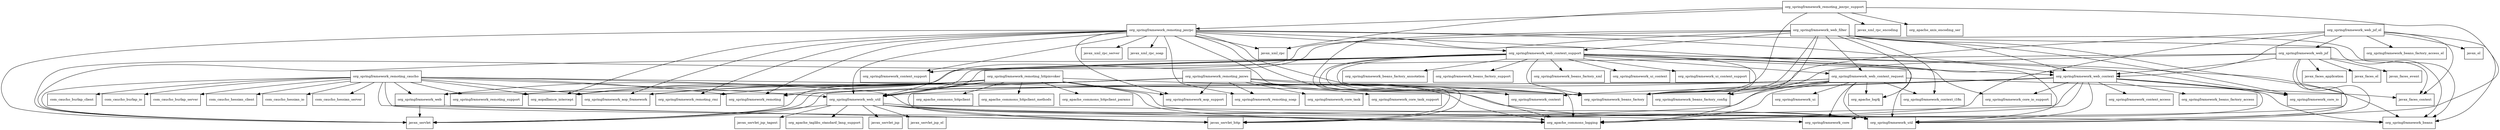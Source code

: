 digraph spring_web_2_5_5_package_dependencies {
  node [shape = box, fontsize=10.0];
  org_springframework_remoting_caucho -> com_caucho_burlap_client;
  org_springframework_remoting_caucho -> com_caucho_burlap_io;
  org_springframework_remoting_caucho -> com_caucho_burlap_server;
  org_springframework_remoting_caucho -> com_caucho_hessian_client;
  org_springframework_remoting_caucho -> com_caucho_hessian_io;
  org_springframework_remoting_caucho -> com_caucho_hessian_server;
  org_springframework_remoting_caucho -> javax_servlet;
  org_springframework_remoting_caucho -> javax_servlet_http;
  org_springframework_remoting_caucho -> org_aopalliance_intercept;
  org_springframework_remoting_caucho -> org_apache_commons_logging;
  org_springframework_remoting_caucho -> org_springframework_aop_framework;
  org_springframework_remoting_caucho -> org_springframework_beans_factory;
  org_springframework_remoting_caucho -> org_springframework_remoting;
  org_springframework_remoting_caucho -> org_springframework_remoting_support;
  org_springframework_remoting_caucho -> org_springframework_util;
  org_springframework_remoting_caucho -> org_springframework_web;
  org_springframework_remoting_caucho -> org_springframework_web_util;
  org_springframework_remoting_httpinvoker -> javax_servlet;
  org_springframework_remoting_httpinvoker -> javax_servlet_http;
  org_springframework_remoting_httpinvoker -> org_aopalliance_intercept;
  org_springframework_remoting_httpinvoker -> org_apache_commons_httpclient;
  org_springframework_remoting_httpinvoker -> org_apache_commons_httpclient_methods;
  org_springframework_remoting_httpinvoker -> org_apache_commons_httpclient_params;
  org_springframework_remoting_httpinvoker -> org_apache_commons_logging;
  org_springframework_remoting_httpinvoker -> org_springframework_aop_framework;
  org_springframework_remoting_httpinvoker -> org_springframework_aop_support;
  org_springframework_remoting_httpinvoker -> org_springframework_beans_factory;
  org_springframework_remoting_httpinvoker -> org_springframework_remoting;
  org_springframework_remoting_httpinvoker -> org_springframework_remoting_rmi;
  org_springframework_remoting_httpinvoker -> org_springframework_remoting_support;
  org_springframework_remoting_httpinvoker -> org_springframework_util;
  org_springframework_remoting_httpinvoker -> org_springframework_web;
  org_springframework_remoting_httpinvoker -> org_springframework_web_util;
  org_springframework_remoting_jaxrpc -> javax_servlet;
  org_springframework_remoting_jaxrpc -> javax_xml_rpc;
  org_springframework_remoting_jaxrpc -> javax_xml_rpc_server;
  org_springframework_remoting_jaxrpc -> javax_xml_rpc_soap;
  org_springframework_remoting_jaxrpc -> org_aopalliance_intercept;
  org_springframework_remoting_jaxrpc -> org_apache_commons_logging;
  org_springframework_remoting_jaxrpc -> org_springframework_aop_framework;
  org_springframework_remoting_jaxrpc -> org_springframework_aop_support;
  org_springframework_remoting_jaxrpc -> org_springframework_beans;
  org_springframework_remoting_jaxrpc -> org_springframework_beans_factory;
  org_springframework_remoting_jaxrpc -> org_springframework_context;
  org_springframework_remoting_jaxrpc -> org_springframework_context_support;
  org_springframework_remoting_jaxrpc -> org_springframework_remoting;
  org_springframework_remoting_jaxrpc -> org_springframework_remoting_rmi;
  org_springframework_remoting_jaxrpc -> org_springframework_remoting_soap;
  org_springframework_remoting_jaxrpc -> org_springframework_util;
  org_springframework_remoting_jaxrpc -> org_springframework_web_context;
  org_springframework_remoting_jaxrpc -> org_springframework_web_context_support;
  org_springframework_remoting_jaxrpc -> org_springframework_web_util;
  org_springframework_remoting_jaxrpc_support -> javax_xml_rpc;
  org_springframework_remoting_jaxrpc_support -> javax_xml_rpc_encoding;
  org_springframework_remoting_jaxrpc_support -> org_apache_axis_encoding_ser;
  org_springframework_remoting_jaxrpc_support -> org_springframework_beans_factory;
  org_springframework_remoting_jaxrpc_support -> org_springframework_remoting_jaxrpc;
  org_springframework_remoting_jaxrpc_support -> org_springframework_util;
  org_springframework_remoting_jaxws -> org_aopalliance_intercept;
  org_springframework_remoting_jaxws -> org_apache_commons_logging;
  org_springframework_remoting_jaxws -> org_springframework_aop_framework;
  org_springframework_remoting_jaxws -> org_springframework_aop_support;
  org_springframework_remoting_jaxws -> org_springframework_beans_factory;
  org_springframework_remoting_jaxws -> org_springframework_core_task;
  org_springframework_remoting_jaxws -> org_springframework_core_task_support;
  org_springframework_remoting_jaxws -> org_springframework_remoting;
  org_springframework_remoting_jaxws -> org_springframework_remoting_soap;
  org_springframework_remoting_jaxws -> org_springframework_util;
  org_springframework_web -> javax_servlet;
  org_springframework_web -> javax_servlet_http;
  org_springframework_web_context -> javax_servlet;
  org_springframework_web_context -> javax_servlet_http;
  org_springframework_web_context -> org_apache_commons_logging;
  org_springframework_web_context -> org_springframework_beans;
  org_springframework_web_context -> org_springframework_beans_factory;
  org_springframework_web_context -> org_springframework_beans_factory_access;
  org_springframework_web_context -> org_springframework_context;
  org_springframework_web_context -> org_springframework_context_access;
  org_springframework_web_context -> org_springframework_core;
  org_springframework_web_context -> org_springframework_core_io;
  org_springframework_web_context -> org_springframework_core_io_support;
  org_springframework_web_context -> org_springframework_util;
  org_springframework_web_context_request -> javax_faces_context;
  org_springframework_web_context_request -> javax_servlet;
  org_springframework_web_context_request -> javax_servlet_http;
  org_springframework_web_context_request -> org_apache_commons_logging;
  org_springframework_web_context_request -> org_apache_log4j;
  org_springframework_web_context_request -> org_springframework_beans_factory;
  org_springframework_web_context_request -> org_springframework_beans_factory_config;
  org_springframework_web_context_request -> org_springframework_context_i18n;
  org_springframework_web_context_request -> org_springframework_core;
  org_springframework_web_context_request -> org_springframework_ui;
  org_springframework_web_context_request -> org_springframework_util;
  org_springframework_web_context_request -> org_springframework_web_util;
  org_springframework_web_context_support -> javax_servlet;
  org_springframework_web_context_support -> javax_servlet_http;
  org_springframework_web_context_support -> org_apache_commons_logging;
  org_springframework_web_context_support -> org_springframework_beans;
  org_springframework_web_context_support -> org_springframework_beans_factory;
  org_springframework_web_context_support -> org_springframework_beans_factory_annotation;
  org_springframework_web_context_support -> org_springframework_beans_factory_config;
  org_springframework_web_context_support -> org_springframework_beans_factory_support;
  org_springframework_web_context_support -> org_springframework_beans_factory_xml;
  org_springframework_web_context_support -> org_springframework_context;
  org_springframework_web_context_support -> org_springframework_context_support;
  org_springframework_web_context_support -> org_springframework_core_io;
  org_springframework_web_context_support -> org_springframework_core_io_support;
  org_springframework_web_context_support -> org_springframework_ui_context;
  org_springframework_web_context_support -> org_springframework_ui_context_support;
  org_springframework_web_context_support -> org_springframework_util;
  org_springframework_web_context_support -> org_springframework_web;
  org_springframework_web_context_support -> org_springframework_web_context;
  org_springframework_web_context_support -> org_springframework_web_context_request;
  org_springframework_web_context_support -> org_springframework_web_util;
  org_springframework_web_filter -> javax_servlet;
  org_springframework_web_filter -> javax_servlet_http;
  org_springframework_web_filter -> org_apache_commons_logging;
  org_springframework_web_filter -> org_apache_log4j;
  org_springframework_web_filter -> org_springframework_beans;
  org_springframework_web_filter -> org_springframework_beans_factory;
  org_springframework_web_filter -> org_springframework_context_i18n;
  org_springframework_web_filter -> org_springframework_core_io;
  org_springframework_web_filter -> org_springframework_util;
  org_springframework_web_filter -> org_springframework_web_context;
  org_springframework_web_filter -> org_springframework_web_context_request;
  org_springframework_web_filter -> org_springframework_web_context_support;
  org_springframework_web_filter -> org_springframework_web_util;
  org_springframework_web_jsf -> javax_faces_application;
  org_springframework_web_jsf -> javax_faces_context;
  org_springframework_web_jsf -> javax_faces_el;
  org_springframework_web_jsf -> javax_faces_event;
  org_springframework_web_jsf -> org_apache_commons_logging;
  org_springframework_web_jsf -> org_springframework_beans_factory;
  org_springframework_web_jsf -> org_springframework_util;
  org_springframework_web_jsf -> org_springframework_web_context;
  org_springframework_web_jsf -> org_springframework_web_util;
  org_springframework_web_jsf_el -> javax_el;
  org_springframework_web_jsf_el -> javax_faces_context;
  org_springframework_web_jsf_el -> org_apache_commons_logging;
  org_springframework_web_jsf_el -> org_springframework_beans;
  org_springframework_web_jsf_el -> org_springframework_beans_factory;
  org_springframework_web_jsf_el -> org_springframework_beans_factory_access_el;
  org_springframework_web_jsf_el -> org_springframework_web_context;
  org_springframework_web_jsf_el -> org_springframework_web_jsf;
  org_springframework_web_util -> javax_servlet;
  org_springframework_web_util -> javax_servlet_http;
  org_springframework_web_util -> javax_servlet_jsp;
  org_springframework_web_util -> javax_servlet_jsp_el;
  org_springframework_web_util -> javax_servlet_jsp_tagext;
  org_springframework_web_util -> org_apache_commons_logging;
  org_springframework_web_util -> org_apache_taglibs_standard_lang_support;
  org_springframework_web_util -> org_springframework_beans;
  org_springframework_web_util -> org_springframework_core;
  org_springframework_web_util -> org_springframework_util;
}
